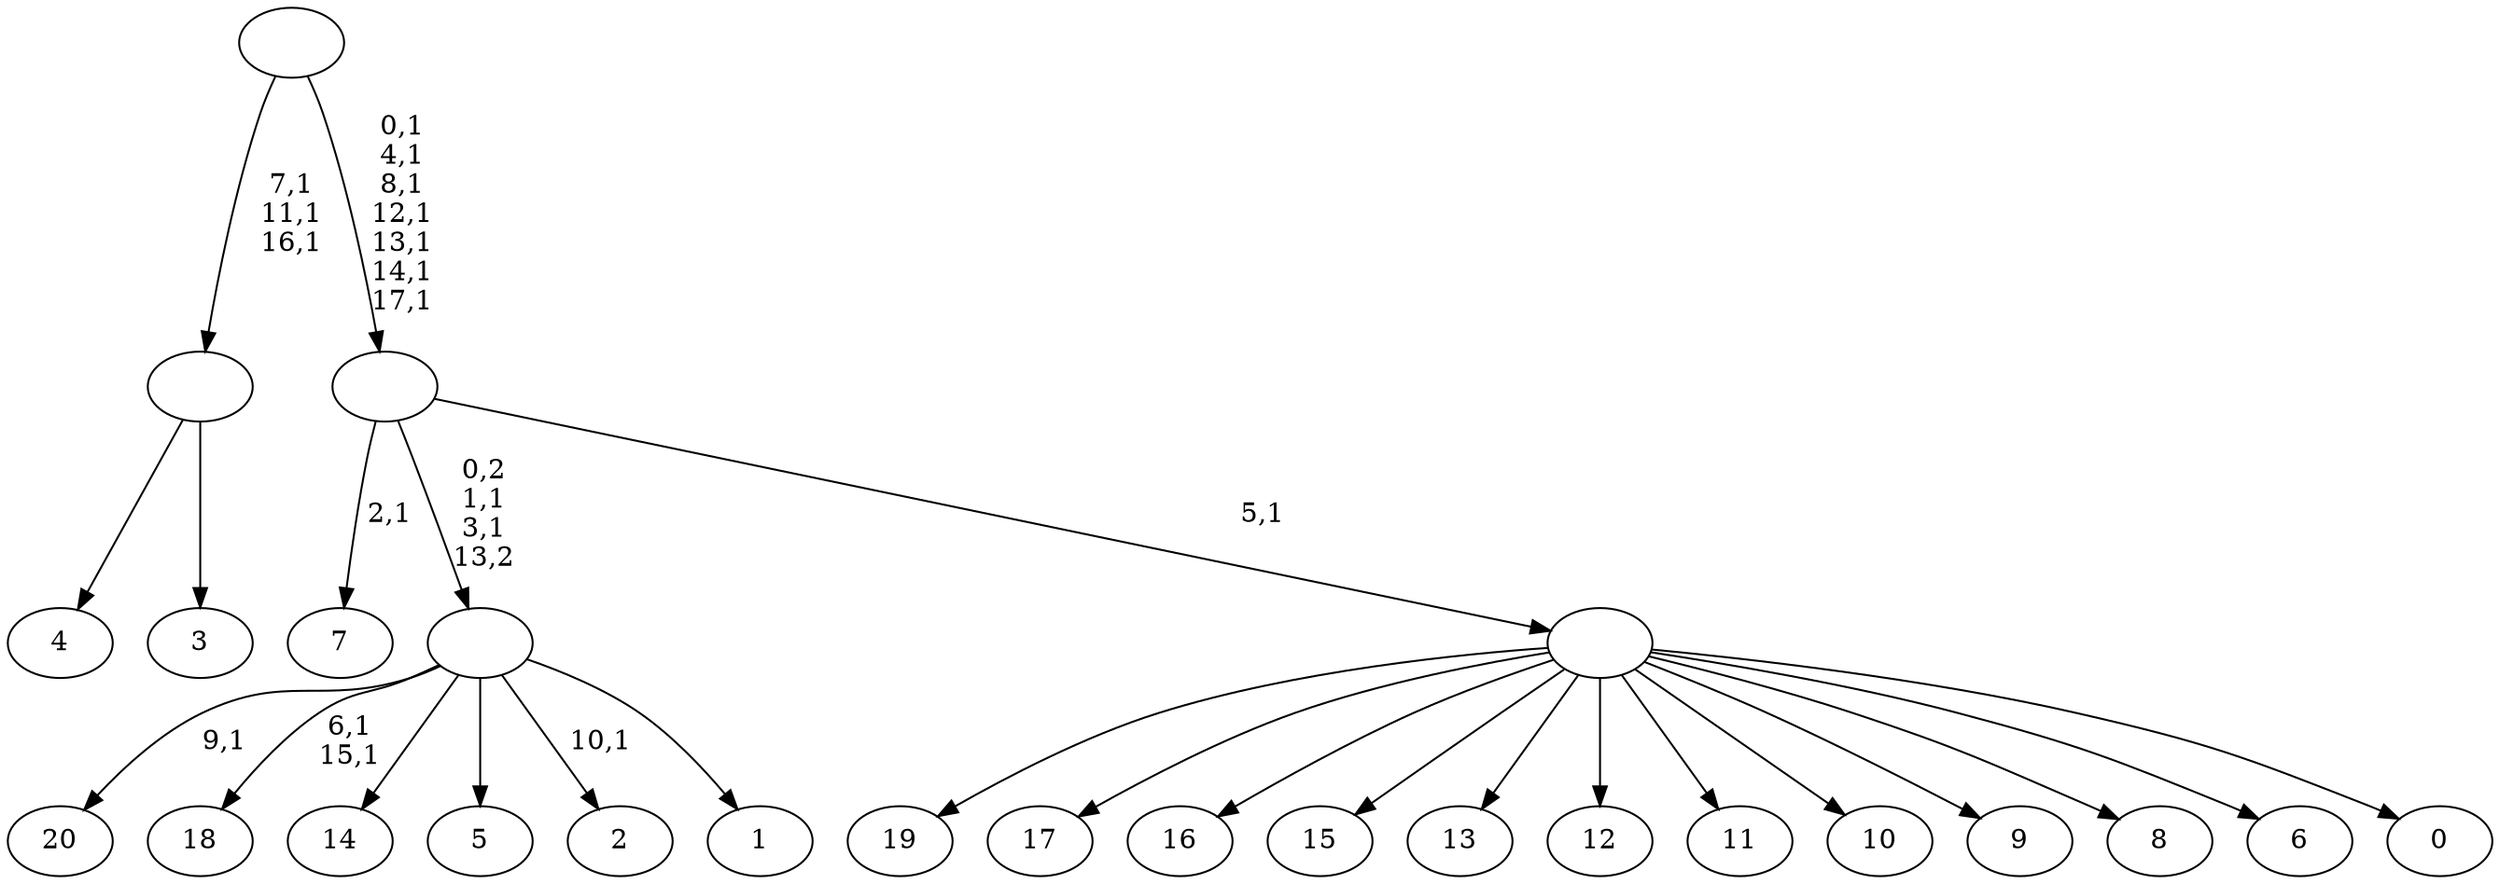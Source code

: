 digraph T {
	39 [label="20"]
	37 [label="19"]
	36 [label="18"]
	33 [label="17"]
	32 [label="16"]
	31 [label="15"]
	30 [label="14"]
	29 [label="13"]
	28 [label="12"]
	27 [label="11"]
	26 [label="10"]
	25 [label="9"]
	24 [label="8"]
	23 [label="7"]
	21 [label="6"]
	20 [label="5"]
	19 [label="4"]
	18 [label="3"]
	17 [label=""]
	14 [label="2"]
	12 [label="1"]
	11 [label=""]
	9 [label="0"]
	8 [label=""]
	7 [label=""]
	0 [label=""]
	17 -> 19 [label=""]
	17 -> 18 [label=""]
	11 -> 14 [label="10,1"]
	11 -> 36 [label="6,1\n15,1"]
	11 -> 39 [label="9,1"]
	11 -> 30 [label=""]
	11 -> 20 [label=""]
	11 -> 12 [label=""]
	8 -> 37 [label=""]
	8 -> 33 [label=""]
	8 -> 32 [label=""]
	8 -> 31 [label=""]
	8 -> 29 [label=""]
	8 -> 28 [label=""]
	8 -> 27 [label=""]
	8 -> 26 [label=""]
	8 -> 25 [label=""]
	8 -> 24 [label=""]
	8 -> 21 [label=""]
	8 -> 9 [label=""]
	7 -> 11 [label="0,2\n1,1\n3,1\n13,2"]
	7 -> 23 [label="2,1"]
	7 -> 8 [label="5,1"]
	0 -> 7 [label="0,1\n4,1\n8,1\n12,1\n13,1\n14,1\n17,1"]
	0 -> 17 [label="7,1\n11,1\n16,1"]
}
